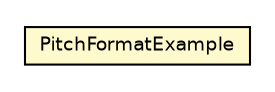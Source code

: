 #!/usr/local/bin/dot
#
# Class diagram 
# Generated by UMLGraph version R5_6-24-gf6e263 (http://www.umlgraph.org/)
#

digraph G {
	edge [fontname="Helvetica",fontsize=10,labelfontname="Helvetica",labelfontsize=10];
	node [fontname="Helvetica",fontsize=10,shape=plaintext];
	nodesep=0.25;
	ranksep=0.5;
	// com.rockhoppertech.music.examples.PitchFormatExample
	c6610 [label=<<table title="com.rockhoppertech.music.examples.PitchFormatExample" border="0" cellborder="1" cellspacing="0" cellpadding="2" port="p" bgcolor="lemonChiffon" href="./PitchFormatExample.html">
		<tr><td><table border="0" cellspacing="0" cellpadding="1">
<tr><td align="center" balign="center"> PitchFormatExample </td></tr>
		</table></td></tr>
		</table>>, URL="./PitchFormatExample.html", fontname="Helvetica", fontcolor="black", fontsize=9.0];
}

